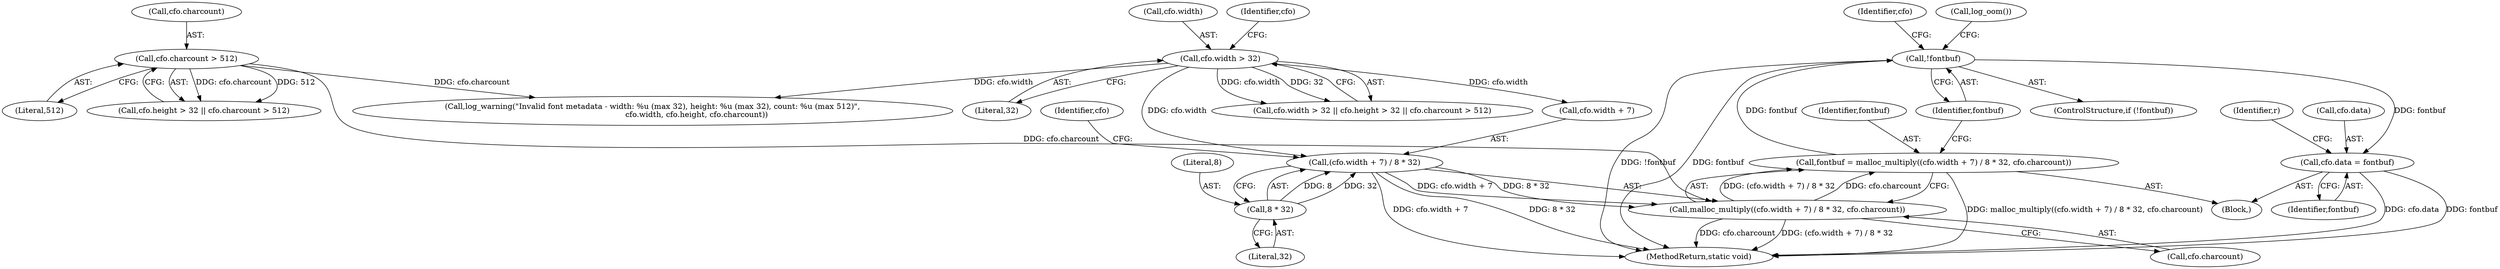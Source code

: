 digraph "0_systemd_9725f1a10f80f5e0ae7d9b60547458622aeb322f_1@pointer" {
"1000194" [label="(Call,!fontbuf)"];
"1000178" [label="(Call,fontbuf = malloc_multiply((cfo.width + 7) / 8 * 32, cfo.charcount))"];
"1000180" [label="(Call,malloc_multiply((cfo.width + 7) / 8 * 32, cfo.charcount))"];
"1000181" [label="(Call,(cfo.width + 7) / 8 * 32)"];
"1000149" [label="(Call,cfo.width > 32)"];
"1000187" [label="(Call,8 * 32)"];
"1000160" [label="(Call,cfo.charcount > 512)"];
"1000199" [label="(Call,cfo.data = fontbuf)"];
"1000197" [label="(Call,log_oom())"];
"1000182" [label="(Call,cfo.width + 7)"];
"1000188" [label="(Literal,8)"];
"1000191" [label="(Identifier,cfo)"];
"1000177" [label="(Block,)"];
"1000194" [label="(Call,!fontbuf)"];
"1000180" [label="(Call,malloc_multiply((cfo.width + 7) / 8 * 32, cfo.charcount))"];
"1000157" [label="(Identifier,cfo)"];
"1000205" [label="(Identifier,r)"];
"1000165" [label="(Call,log_warning(\"Invalid font metadata - width: %u (max 32), height: %u (max 32), count: %u (max 512)\",\n                                    cfo.width, cfo.height, cfo.charcount))"];
"1000189" [label="(Literal,32)"];
"1000190" [label="(Call,cfo.charcount)"];
"1000161" [label="(Call,cfo.charcount)"];
"1000164" [label="(Literal,512)"];
"1000148" [label="(Call,cfo.width > 32 || cfo.height > 32 || cfo.charcount > 512)"];
"1000160" [label="(Call,cfo.charcount > 512)"];
"1000203" [label="(Identifier,fontbuf)"];
"1000200" [label="(Call,cfo.data)"];
"1000178" [label="(Call,fontbuf = malloc_multiply((cfo.width + 7) / 8 * 32, cfo.charcount))"];
"1000153" [label="(Literal,32)"];
"1000187" [label="(Call,8 * 32)"];
"1000149" [label="(Call,cfo.width > 32)"];
"1000195" [label="(Identifier,fontbuf)"];
"1000399" [label="(MethodReturn,static void)"];
"1000201" [label="(Identifier,cfo)"];
"1000154" [label="(Call,cfo.height > 32 || cfo.charcount > 512)"];
"1000179" [label="(Identifier,fontbuf)"];
"1000150" [label="(Call,cfo.width)"];
"1000199" [label="(Call,cfo.data = fontbuf)"];
"1000193" [label="(ControlStructure,if (!fontbuf))"];
"1000181" [label="(Call,(cfo.width + 7) / 8 * 32)"];
"1000194" -> "1000193"  [label="AST: "];
"1000194" -> "1000195"  [label="CFG: "];
"1000195" -> "1000194"  [label="AST: "];
"1000197" -> "1000194"  [label="CFG: "];
"1000201" -> "1000194"  [label="CFG: "];
"1000194" -> "1000399"  [label="DDG: !fontbuf"];
"1000194" -> "1000399"  [label="DDG: fontbuf"];
"1000178" -> "1000194"  [label="DDG: fontbuf"];
"1000194" -> "1000199"  [label="DDG: fontbuf"];
"1000178" -> "1000177"  [label="AST: "];
"1000178" -> "1000180"  [label="CFG: "];
"1000179" -> "1000178"  [label="AST: "];
"1000180" -> "1000178"  [label="AST: "];
"1000195" -> "1000178"  [label="CFG: "];
"1000178" -> "1000399"  [label="DDG: malloc_multiply((cfo.width + 7) / 8 * 32, cfo.charcount)"];
"1000180" -> "1000178"  [label="DDG: (cfo.width + 7) / 8 * 32"];
"1000180" -> "1000178"  [label="DDG: cfo.charcount"];
"1000180" -> "1000190"  [label="CFG: "];
"1000181" -> "1000180"  [label="AST: "];
"1000190" -> "1000180"  [label="AST: "];
"1000180" -> "1000399"  [label="DDG: cfo.charcount"];
"1000180" -> "1000399"  [label="DDG: (cfo.width + 7) / 8 * 32"];
"1000181" -> "1000180"  [label="DDG: cfo.width + 7"];
"1000181" -> "1000180"  [label="DDG: 8 * 32"];
"1000160" -> "1000180"  [label="DDG: cfo.charcount"];
"1000181" -> "1000187"  [label="CFG: "];
"1000182" -> "1000181"  [label="AST: "];
"1000187" -> "1000181"  [label="AST: "];
"1000191" -> "1000181"  [label="CFG: "];
"1000181" -> "1000399"  [label="DDG: cfo.width + 7"];
"1000181" -> "1000399"  [label="DDG: 8 * 32"];
"1000149" -> "1000181"  [label="DDG: cfo.width"];
"1000187" -> "1000181"  [label="DDG: 8"];
"1000187" -> "1000181"  [label="DDG: 32"];
"1000149" -> "1000148"  [label="AST: "];
"1000149" -> "1000153"  [label="CFG: "];
"1000150" -> "1000149"  [label="AST: "];
"1000153" -> "1000149"  [label="AST: "];
"1000157" -> "1000149"  [label="CFG: "];
"1000148" -> "1000149"  [label="CFG: "];
"1000149" -> "1000148"  [label="DDG: cfo.width"];
"1000149" -> "1000148"  [label="DDG: 32"];
"1000149" -> "1000165"  [label="DDG: cfo.width"];
"1000149" -> "1000182"  [label="DDG: cfo.width"];
"1000187" -> "1000189"  [label="CFG: "];
"1000188" -> "1000187"  [label="AST: "];
"1000189" -> "1000187"  [label="AST: "];
"1000160" -> "1000154"  [label="AST: "];
"1000160" -> "1000164"  [label="CFG: "];
"1000161" -> "1000160"  [label="AST: "];
"1000164" -> "1000160"  [label="AST: "];
"1000154" -> "1000160"  [label="CFG: "];
"1000160" -> "1000154"  [label="DDG: cfo.charcount"];
"1000160" -> "1000154"  [label="DDG: 512"];
"1000160" -> "1000165"  [label="DDG: cfo.charcount"];
"1000199" -> "1000177"  [label="AST: "];
"1000199" -> "1000203"  [label="CFG: "];
"1000200" -> "1000199"  [label="AST: "];
"1000203" -> "1000199"  [label="AST: "];
"1000205" -> "1000199"  [label="CFG: "];
"1000199" -> "1000399"  [label="DDG: cfo.data"];
"1000199" -> "1000399"  [label="DDG: fontbuf"];
}
